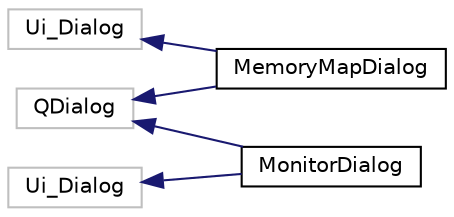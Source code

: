 digraph "Graphical Class Hierarchy"
{
 // LATEX_PDF_SIZE
  edge [fontname="Helvetica",fontsize="10",labelfontname="Helvetica",labelfontsize="10"];
  node [fontname="Helvetica",fontsize="10",shape=record];
  rankdir="LR";
  Node22 [label="QDialog",height=0.2,width=0.4,color="grey75", fillcolor="white", style="filled",tooltip=" "];
  Node22 -> Node15 [dir="back",color="midnightblue",fontsize="10",style="solid",fontname="Helvetica"];
  Node15 [label="MemoryMapDialog",height=0.2,width=0.4,color="black", fillcolor="white", style="filled",URL="$classmemory__map__dialog_1_1MemoryMapDialog.html",tooltip=" "];
  Node22 -> Node0 [dir="back",color="midnightblue",fontsize="10",style="solid",fontname="Helvetica"];
  Node0 [label="MonitorDialog",height=0.2,width=0.4,color="black", fillcolor="white", style="filled",URL="$classmonitor__dialog_1_1MonitorDialog.html",tooltip=" "];
  Node14 [label="Ui_Dialog",height=0.2,width=0.4,color="grey75", fillcolor="white", style="filled",tooltip=" "];
  Node14 -> Node15 [dir="back",color="midnightblue",fontsize="10",style="solid",fontname="Helvetica"];
  Node12 [label="Ui_Dialog",height=0.2,width=0.4,color="grey75", fillcolor="white", style="filled",tooltip=" "];
  Node12 -> Node0 [dir="back",color="midnightblue",fontsize="10",style="solid",fontname="Helvetica"];
}
